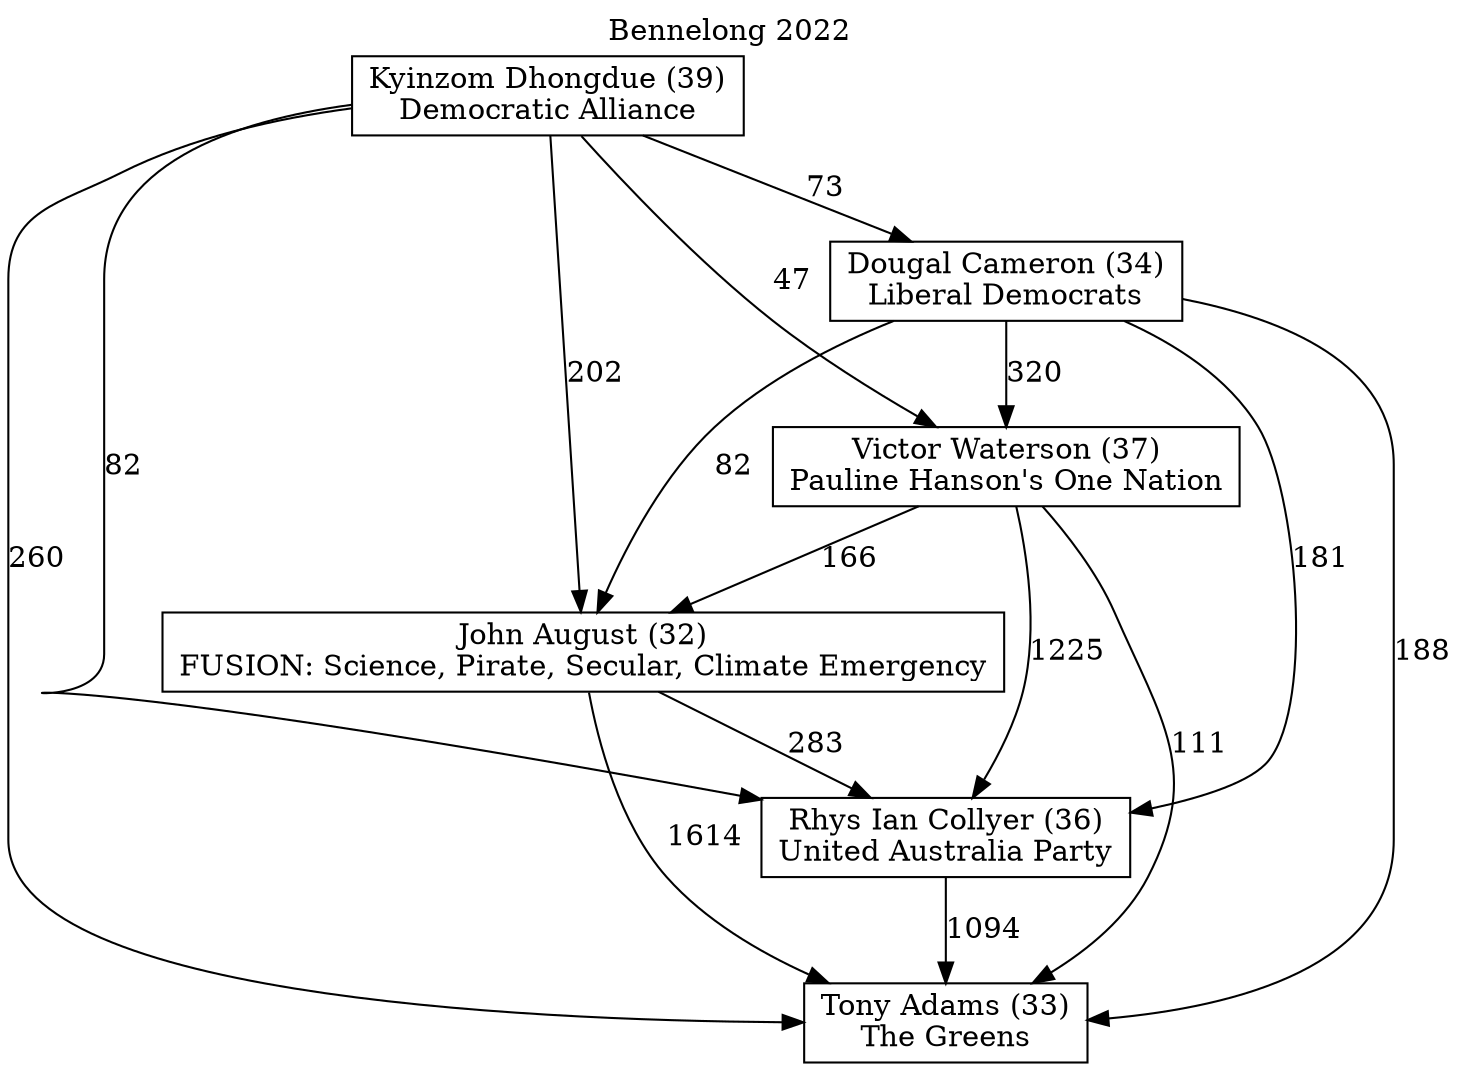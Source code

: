 // House preference flow
digraph "Tony Adams (33)_Bennelong_2022" {
	graph [label="Bennelong 2022" labelloc=t mclimit=10]
	node [shape=box]
	"Kyinzom Dhongdue (39)" [label="Kyinzom Dhongdue (39)
Democratic Alliance"]
	"Tony Adams (33)" [label="Tony Adams (33)
The Greens"]
	"Dougal Cameron (34)" [label="Dougal Cameron (34)
Liberal Democrats"]
	"Rhys Ian Collyer (36)" [label="Rhys Ian Collyer (36)
United Australia Party"]
	"John August (32)" [label="John August (32)
FUSION: Science, Pirate, Secular, Climate Emergency"]
	"Victor Waterson (37)" [label="Victor Waterson (37)
Pauline Hanson's One Nation"]
	"Victor Waterson (37)" -> "John August (32)" [label=166]
	"Dougal Cameron (34)" -> "Victor Waterson (37)" [label=320]
	"Kyinzom Dhongdue (39)" -> "Dougal Cameron (34)" [label=73]
	"Victor Waterson (37)" -> "Rhys Ian Collyer (36)" [label=1225]
	"John August (32)" -> "Tony Adams (33)" [label=1614]
	"Kyinzom Dhongdue (39)" -> "John August (32)" [label=202]
	"Dougal Cameron (34)" -> "Rhys Ian Collyer (36)" [label=181]
	"Kyinzom Dhongdue (39)" -> "Tony Adams (33)" [label=260]
	"Kyinzom Dhongdue (39)" -> "Victor Waterson (37)" [label=47]
	"Rhys Ian Collyer (36)" -> "Tony Adams (33)" [label=1094]
	"John August (32)" -> "Rhys Ian Collyer (36)" [label=283]
	"Dougal Cameron (34)" -> "Tony Adams (33)" [label=188]
	"Kyinzom Dhongdue (39)" -> "Rhys Ian Collyer (36)" [label=82]
	"Victor Waterson (37)" -> "Tony Adams (33)" [label=111]
	"Dougal Cameron (34)" -> "John August (32)" [label=82]
}

